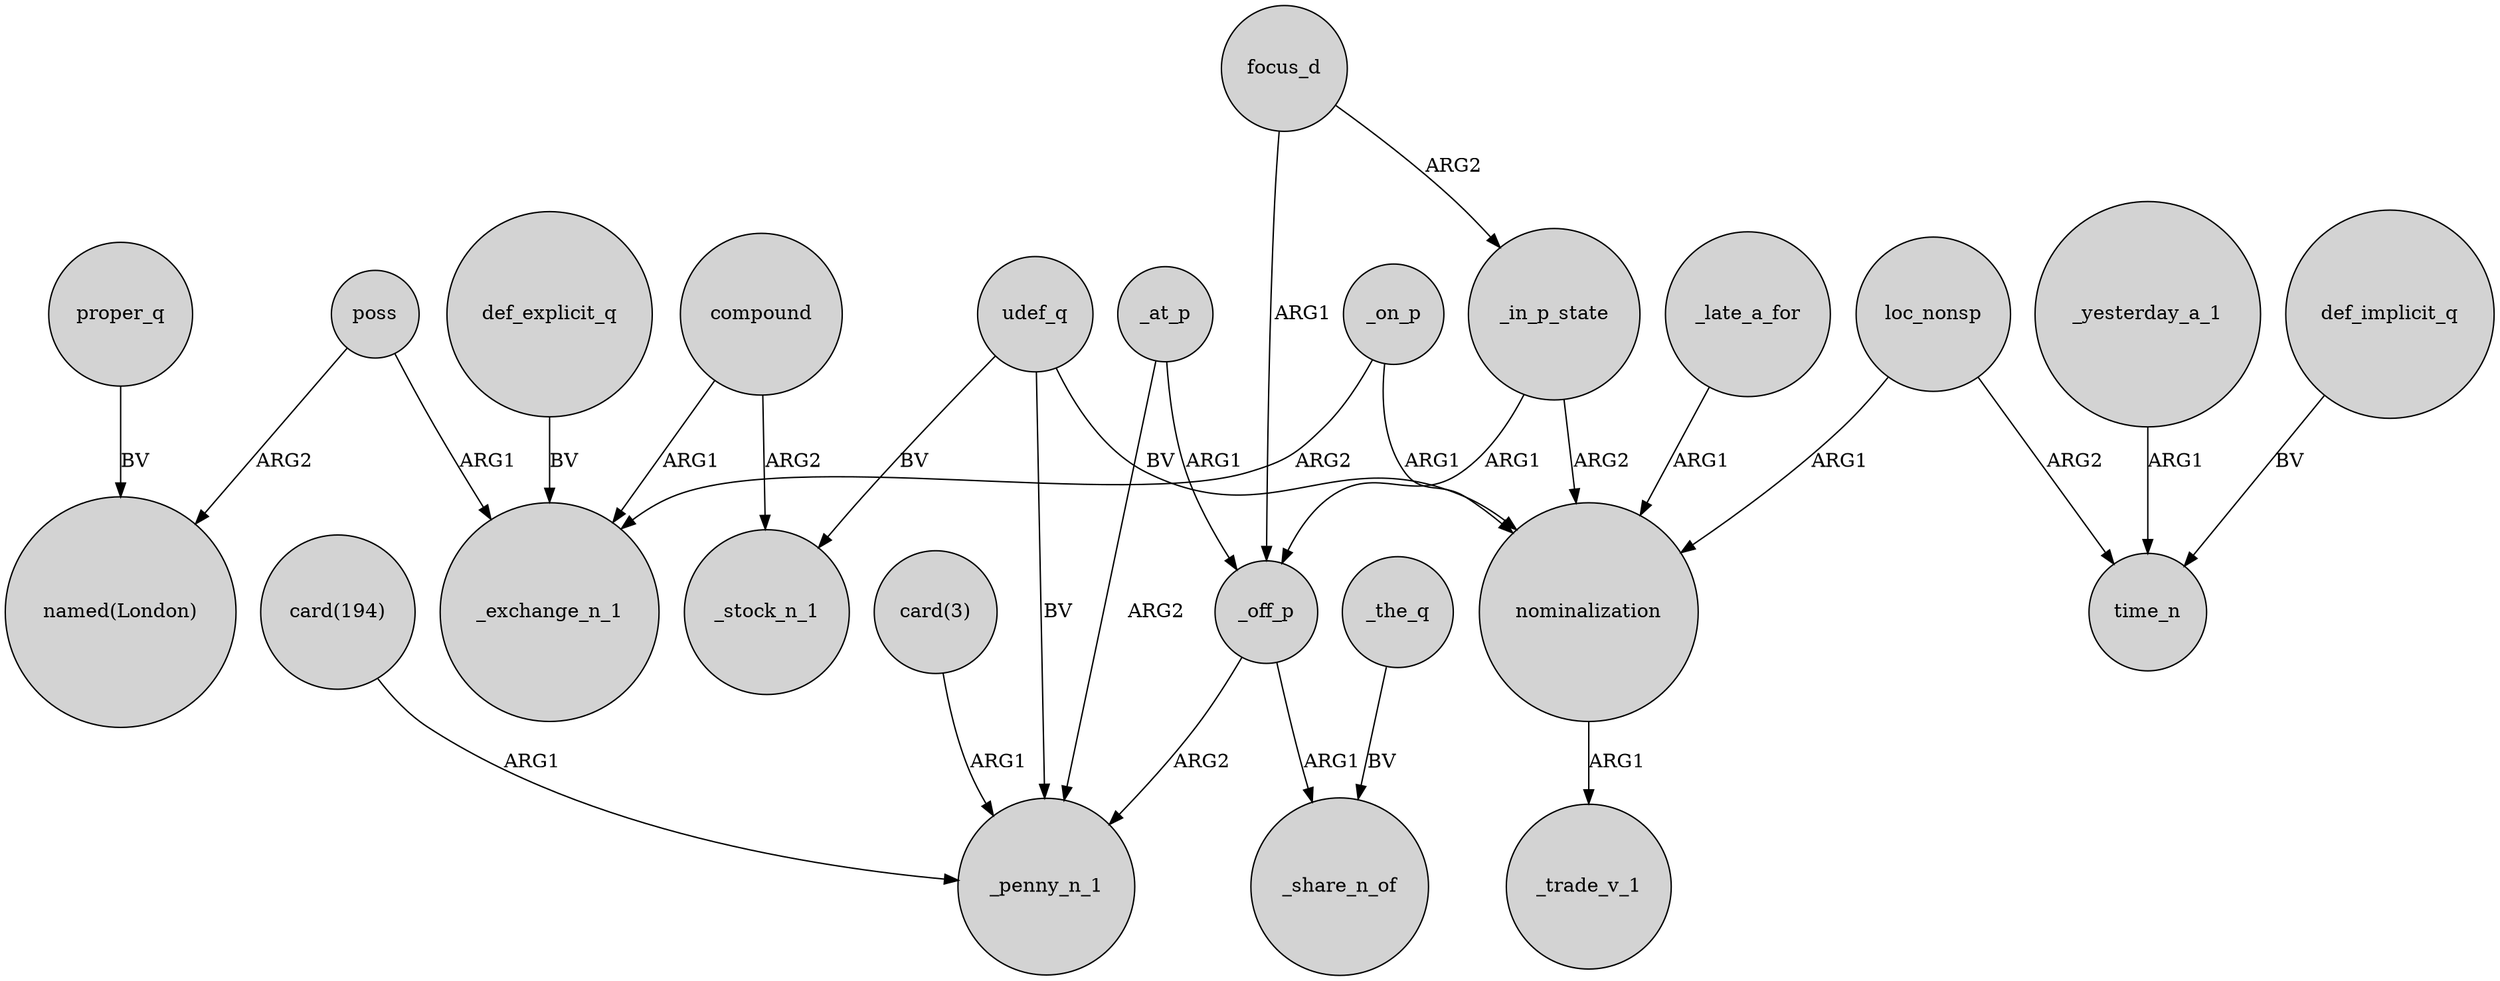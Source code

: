 digraph {
	node [shape=circle style=filled]
	_on_p -> nominalization [label=ARG1]
	_in_p_state -> nominalization [label=ARG2]
	_off_p -> _penny_n_1 [label=ARG2]
	focus_d -> _in_p_state [label=ARG2]
	"card(194)" -> _penny_n_1 [label=ARG1]
	udef_q -> nominalization [label=BV]
	def_explicit_q -> _exchange_n_1 [label=BV]
	_the_q -> _share_n_of [label=BV]
	_yesterday_a_1 -> time_n [label=ARG1]
	"card(3)" -> _penny_n_1 [label=ARG1]
	loc_nonsp -> nominalization [label=ARG1]
	_on_p -> _exchange_n_1 [label=ARG2]
	compound -> _exchange_n_1 [label=ARG1]
	poss -> "named(London)" [label=ARG2]
	udef_q -> _stock_n_1 [label=BV]
	_in_p_state -> _off_p [label=ARG1]
	compound -> _stock_n_1 [label=ARG2]
	_off_p -> _share_n_of [label=ARG1]
	_at_p -> _off_p [label=ARG1]
	udef_q -> _penny_n_1 [label=BV]
	_at_p -> _penny_n_1 [label=ARG2]
	proper_q -> "named(London)" [label=BV]
	nominalization -> _trade_v_1 [label=ARG1]
	_late_a_for -> nominalization [label=ARG1]
	loc_nonsp -> time_n [label=ARG2]
	focus_d -> _off_p [label=ARG1]
	def_implicit_q -> time_n [label=BV]
	poss -> _exchange_n_1 [label=ARG1]
}
